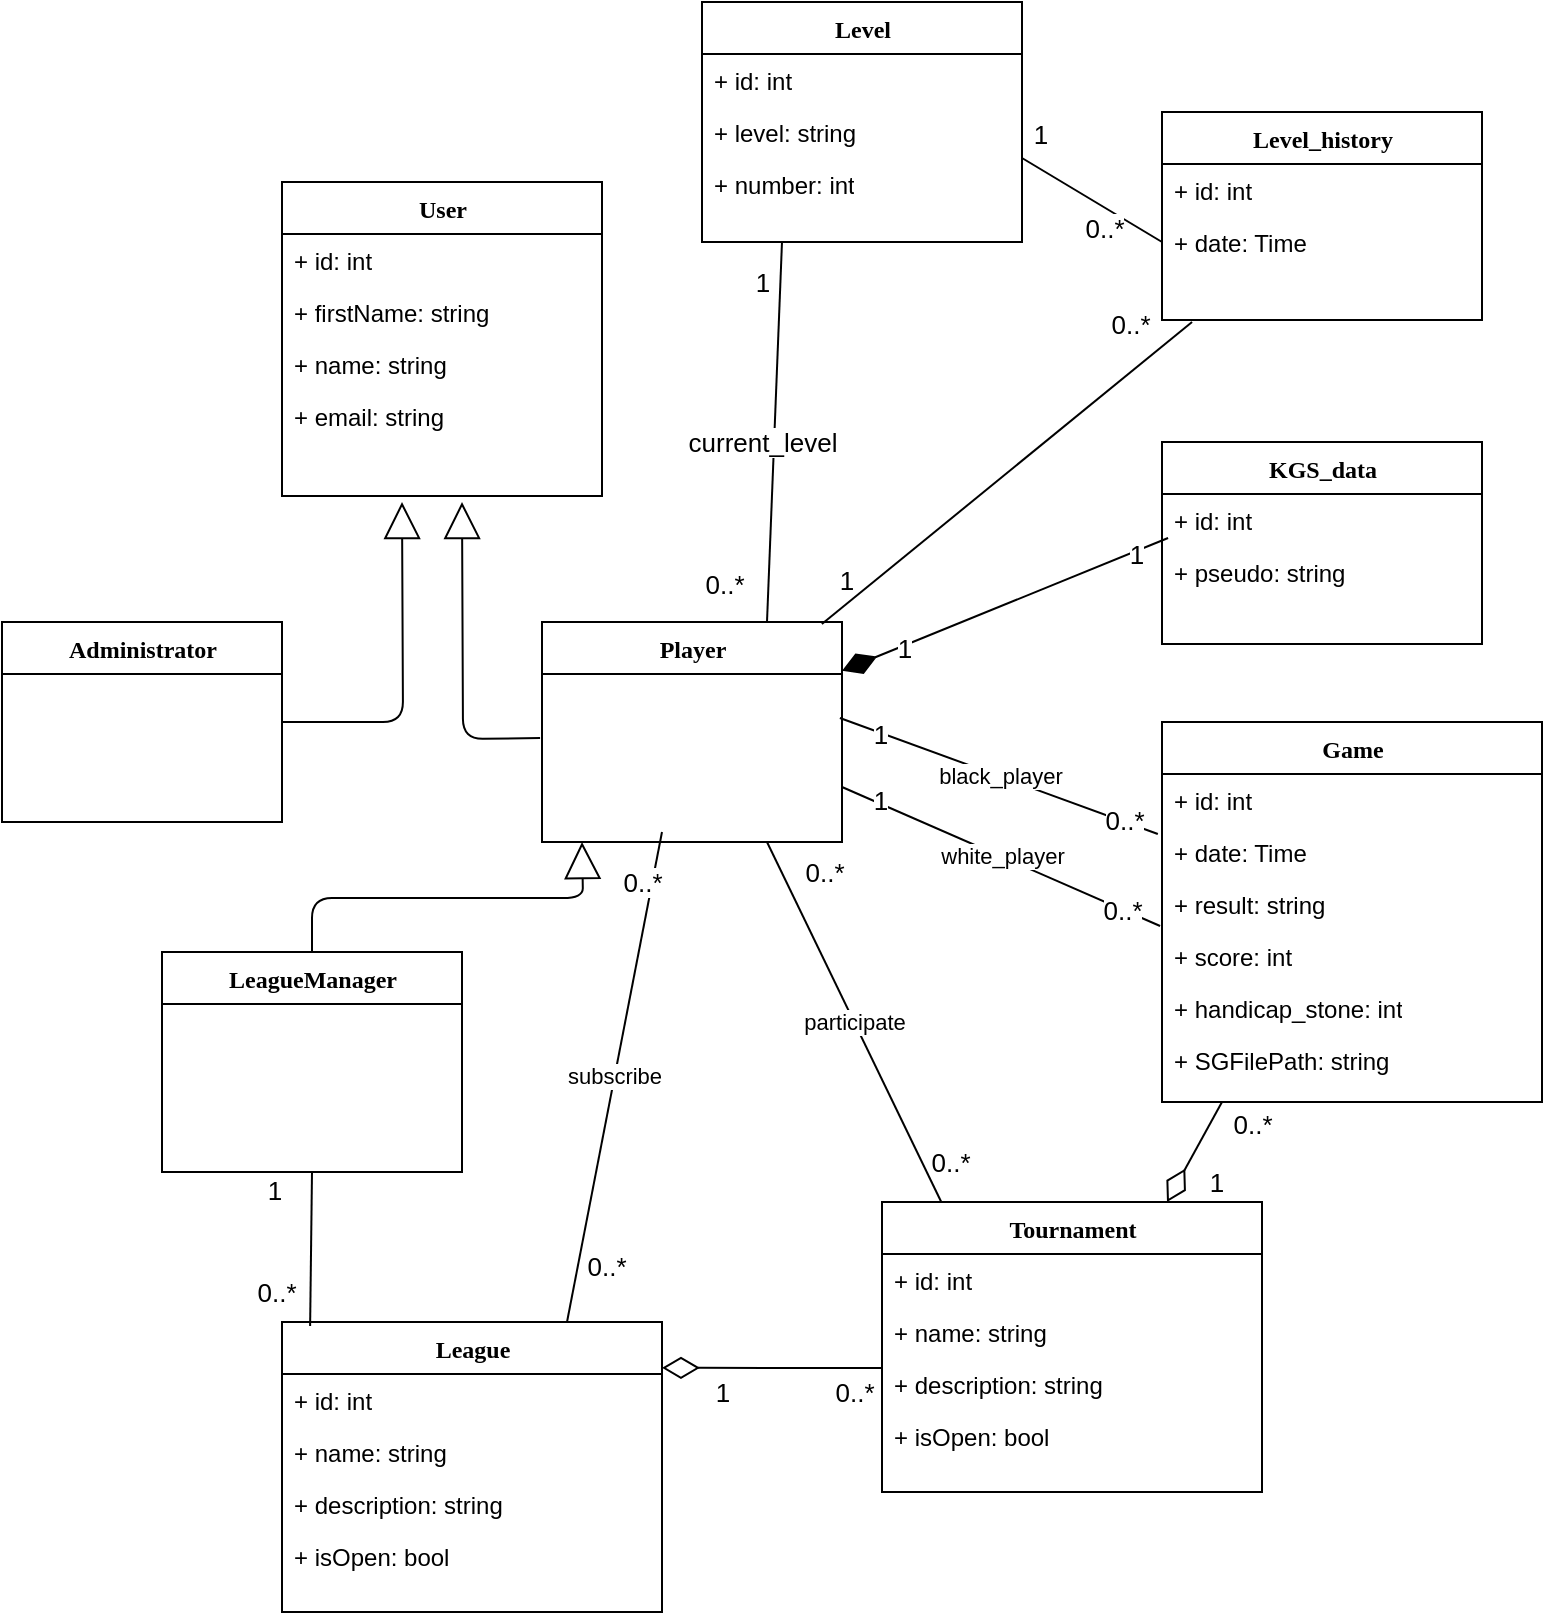<mxfile version="16.6.2" type="device"><diagram name="Page-1" id="9f46799a-70d6-7492-0946-bef42562c5a5"><mxGraphModel dx="1797" dy="754" grid="1" gridSize="10" guides="1" tooltips="1" connect="1" arrows="1" fold="1" page="1" pageScale="1" pageWidth="1100" pageHeight="850" background="none" math="0" shadow="0"><root><mxCell id="0"/><mxCell id="1" parent="0"/><mxCell id="5_IjGLQe07BF7QcaPm3v-1" value="User" style="swimlane;html=1;fontStyle=1;align=center;verticalAlign=top;childLayout=stackLayout;horizontal=1;startSize=26;horizontalStack=0;resizeParent=1;resizeLast=0;collapsible=1;marginBottom=0;swimlaneFillColor=#ffffff;rounded=0;shadow=0;comic=0;labelBackgroundColor=none;strokeWidth=1;fillColor=none;fontFamily=Verdana;fontSize=12" parent="1" vertex="1"><mxGeometry x="330" y="125" width="160" height="157" as="geometry"/></mxCell><mxCell id="5_IjGLQe07BF7QcaPm3v-2" value="+ id: int" style="text;html=1;strokeColor=none;fillColor=none;align=left;verticalAlign=top;spacingLeft=4;spacingRight=4;whiteSpace=wrap;overflow=hidden;rotatable=0;points=[[0,0.5],[1,0.5]];portConstraint=eastwest;" parent="5_IjGLQe07BF7QcaPm3v-1" vertex="1"><mxGeometry y="26" width="160" height="26" as="geometry"/></mxCell><mxCell id="5_IjGLQe07BF7QcaPm3v-3" value="+ firstName: string" style="text;html=1;strokeColor=none;fillColor=none;align=left;verticalAlign=top;spacingLeft=4;spacingRight=4;whiteSpace=wrap;overflow=hidden;rotatable=0;points=[[0,0.5],[1,0.5]];portConstraint=eastwest;" parent="5_IjGLQe07BF7QcaPm3v-1" vertex="1"><mxGeometry y="52" width="160" height="26" as="geometry"/></mxCell><mxCell id="5_IjGLQe07BF7QcaPm3v-4" value="+ name: string" style="text;html=1;strokeColor=none;fillColor=none;align=left;verticalAlign=top;spacingLeft=4;spacingRight=4;whiteSpace=wrap;overflow=hidden;rotatable=0;points=[[0,0.5],[1,0.5]];portConstraint=eastwest;" parent="5_IjGLQe07BF7QcaPm3v-1" vertex="1"><mxGeometry y="78" width="160" height="26" as="geometry"/></mxCell><mxCell id="5_IjGLQe07BF7QcaPm3v-5" value="+ email: string" style="text;html=1;strokeColor=none;fillColor=none;align=left;verticalAlign=top;spacingLeft=4;spacingRight=4;whiteSpace=wrap;overflow=hidden;rotatable=0;points=[[0,0.5],[1,0.5]];portConstraint=eastwest;" parent="5_IjGLQe07BF7QcaPm3v-1" vertex="1"><mxGeometry y="104" width="160" height="26" as="geometry"/></mxCell><mxCell id="5_IjGLQe07BF7QcaPm3v-9" style="edgeStyle=orthogonalEdgeStyle;html=1;labelBackgroundColor=none;startFill=0;startSize=8;endArrow=block;endFill=0;endSize=16;fontFamily=Verdana;fontSize=12;" parent="1" source="5_IjGLQe07BF7QcaPm3v-17" edge="1"><mxGeometry relative="1" as="geometry"><mxPoint x="400" y="394" as="sourcePoint"/><mxPoint x="390" y="285" as="targetPoint"/></mxGeometry></mxCell><mxCell id="5_IjGLQe07BF7QcaPm3v-10" value="Player" style="swimlane;html=1;fontStyle=1;align=center;verticalAlign=top;childLayout=stackLayout;horizontal=1;startSize=26;horizontalStack=0;resizeParent=1;resizeLast=0;collapsible=1;marginBottom=0;swimlaneFillColor=#ffffff;rounded=0;shadow=0;comic=0;labelBackgroundColor=none;strokeWidth=1;fillColor=none;fontFamily=Verdana;fontSize=12" parent="1" vertex="1"><mxGeometry x="460" y="345" width="150" height="110" as="geometry"/></mxCell><mxCell id="5_IjGLQe07BF7QcaPm3v-17" value="Administrator" style="swimlane;html=1;fontStyle=1;align=center;verticalAlign=top;childLayout=stackLayout;horizontal=1;startSize=26;horizontalStack=0;resizeParent=1;resizeLast=0;collapsible=1;marginBottom=0;swimlaneFillColor=#ffffff;rounded=0;shadow=0;comic=0;labelBackgroundColor=none;strokeWidth=1;fillColor=none;fontFamily=Verdana;fontSize=12" parent="1" vertex="1"><mxGeometry x="190" y="345" width="140" height="100" as="geometry"/></mxCell><mxCell id="5_IjGLQe07BF7QcaPm3v-24" style="edgeStyle=orthogonalEdgeStyle;html=1;labelBackgroundColor=none;startFill=0;startSize=8;endArrow=block;endFill=0;endSize=16;fontFamily=Verdana;fontSize=12;exitX=-0.006;exitY=0.231;exitDx=0;exitDy=0;exitPerimeter=0;" parent="1" edge="1"><mxGeometry relative="1" as="geometry"><mxPoint x="459.04" y="403.006" as="sourcePoint"/><mxPoint x="420" y="285" as="targetPoint"/></mxGeometry></mxCell><mxCell id="5_IjGLQe07BF7QcaPm3v-25" value="LeagueManager" style="swimlane;html=1;fontStyle=1;align=center;verticalAlign=top;childLayout=stackLayout;horizontal=1;startSize=26;horizontalStack=0;resizeParent=1;resizeLast=0;collapsible=1;marginBottom=0;swimlaneFillColor=#ffffff;rounded=0;shadow=0;comic=0;labelBackgroundColor=none;strokeWidth=1;fillColor=none;fontFamily=Verdana;fontSize=12" parent="1" vertex="1"><mxGeometry x="270" y="510" width="150" height="110" as="geometry"/></mxCell><mxCell id="5_IjGLQe07BF7QcaPm3v-27" value="Level_history" style="swimlane;html=1;fontStyle=1;align=center;verticalAlign=top;childLayout=stackLayout;horizontal=1;startSize=26;horizontalStack=0;resizeParent=1;resizeLast=0;collapsible=1;marginBottom=0;swimlaneFillColor=#ffffff;rounded=0;shadow=0;comic=0;labelBackgroundColor=none;strokeWidth=1;fillColor=none;fontFamily=Verdana;fontSize=12" parent="1" vertex="1"><mxGeometry x="770" y="90" width="160" height="104" as="geometry"/></mxCell><mxCell id="5_IjGLQe07BF7QcaPm3v-28" value="+ id: int" style="text;html=1;strokeColor=none;fillColor=none;align=left;verticalAlign=top;spacingLeft=4;spacingRight=4;whiteSpace=wrap;overflow=hidden;rotatable=0;points=[[0,0.5],[1,0.5]];portConstraint=eastwest;" parent="5_IjGLQe07BF7QcaPm3v-27" vertex="1"><mxGeometry y="26" width="160" height="26" as="geometry"/></mxCell><mxCell id="5_IjGLQe07BF7QcaPm3v-30" value="+ date: Time" style="text;html=1;strokeColor=none;fillColor=none;align=left;verticalAlign=top;spacingLeft=4;spacingRight=4;whiteSpace=wrap;overflow=hidden;rotatable=0;points=[[0,0.5],[1,0.5]];portConstraint=eastwest;" parent="5_IjGLQe07BF7QcaPm3v-27" vertex="1"><mxGeometry y="52" width="160" height="26" as="geometry"/></mxCell><mxCell id="5_IjGLQe07BF7QcaPm3v-47" value="Level" style="swimlane;html=1;fontStyle=1;align=center;verticalAlign=top;childLayout=stackLayout;horizontal=1;startSize=26;horizontalStack=0;resizeParent=1;resizeLast=0;collapsible=1;marginBottom=0;swimlaneFillColor=#ffffff;rounded=0;shadow=0;comic=0;labelBackgroundColor=none;strokeWidth=1;fillColor=none;fontFamily=Verdana;fontSize=12" parent="1" vertex="1"><mxGeometry x="540" y="35" width="160" height="120" as="geometry"/></mxCell><mxCell id="5_IjGLQe07BF7QcaPm3v-48" value="+ id: int" style="text;html=1;strokeColor=none;fillColor=none;align=left;verticalAlign=top;spacingLeft=4;spacingRight=4;whiteSpace=wrap;overflow=hidden;rotatable=0;points=[[0,0.5],[1,0.5]];portConstraint=eastwest;" parent="5_IjGLQe07BF7QcaPm3v-47" vertex="1"><mxGeometry y="26" width="160" height="26" as="geometry"/></mxCell><mxCell id="5_IjGLQe07BF7QcaPm3v-49" value="+ level: string" style="text;html=1;strokeColor=none;fillColor=none;align=left;verticalAlign=top;spacingLeft=4;spacingRight=4;whiteSpace=wrap;overflow=hidden;rotatable=0;points=[[0,0.5],[1,0.5]];portConstraint=eastwest;" parent="5_IjGLQe07BF7QcaPm3v-47" vertex="1"><mxGeometry y="52" width="160" height="26" as="geometry"/></mxCell><mxCell id="5_IjGLQe07BF7QcaPm3v-50" value="+ number: int" style="text;html=1;strokeColor=none;fillColor=none;align=left;verticalAlign=top;spacingLeft=4;spacingRight=4;whiteSpace=wrap;overflow=hidden;rotatable=0;points=[[0,0.5],[1,0.5]];portConstraint=eastwest;" parent="5_IjGLQe07BF7QcaPm3v-47" vertex="1"><mxGeometry y="78" width="160" height="26" as="geometry"/></mxCell><mxCell id="5_IjGLQe07BF7QcaPm3v-54" value="KGS_data" style="swimlane;html=1;fontStyle=1;align=center;verticalAlign=top;childLayout=stackLayout;horizontal=1;startSize=26;horizontalStack=0;resizeParent=1;resizeLast=0;collapsible=1;marginBottom=0;swimlaneFillColor=#ffffff;rounded=0;shadow=0;comic=0;labelBackgroundColor=none;strokeWidth=1;fillColor=none;fontFamily=Verdana;fontSize=12" parent="1" vertex="1"><mxGeometry x="770" y="255" width="160" height="101" as="geometry"/></mxCell><mxCell id="5_IjGLQe07BF7QcaPm3v-55" value="+ id: int" style="text;html=1;strokeColor=none;fillColor=none;align=left;verticalAlign=top;spacingLeft=4;spacingRight=4;whiteSpace=wrap;overflow=hidden;rotatable=0;points=[[0,0.5],[1,0.5]];portConstraint=eastwest;" parent="5_IjGLQe07BF7QcaPm3v-54" vertex="1"><mxGeometry y="26" width="160" height="26" as="geometry"/></mxCell><mxCell id="5_IjGLQe07BF7QcaPm3v-56" value="+ pseudo: string" style="text;html=1;strokeColor=none;fillColor=none;align=left;verticalAlign=top;spacingLeft=4;spacingRight=4;whiteSpace=wrap;overflow=hidden;rotatable=0;points=[[0,0.5],[1,0.5]];portConstraint=eastwest;" parent="5_IjGLQe07BF7QcaPm3v-54" vertex="1"><mxGeometry y="52" width="160" height="26" as="geometry"/></mxCell><mxCell id="5_IjGLQe07BF7QcaPm3v-57" value="Game" style="swimlane;html=1;fontStyle=1;align=center;verticalAlign=top;childLayout=stackLayout;horizontal=1;startSize=26;horizontalStack=0;resizeParent=1;resizeLast=0;collapsible=1;marginBottom=0;swimlaneFillColor=#ffffff;rounded=0;shadow=0;comic=0;labelBackgroundColor=none;strokeWidth=1;fillColor=none;fontFamily=Verdana;fontSize=12" parent="1" vertex="1"><mxGeometry x="770" y="395" width="190" height="190" as="geometry"/></mxCell><mxCell id="5_IjGLQe07BF7QcaPm3v-58" value="+ id: int" style="text;html=1;strokeColor=none;fillColor=none;align=left;verticalAlign=top;spacingLeft=4;spacingRight=4;whiteSpace=wrap;overflow=hidden;rotatable=0;points=[[0,0.5],[1,0.5]];portConstraint=eastwest;" parent="5_IjGLQe07BF7QcaPm3v-57" vertex="1"><mxGeometry y="26" width="190" height="26" as="geometry"/></mxCell><mxCell id="5_IjGLQe07BF7QcaPm3v-59" value="+ date: Time" style="text;html=1;strokeColor=none;fillColor=none;align=left;verticalAlign=top;spacingLeft=4;spacingRight=4;whiteSpace=wrap;overflow=hidden;rotatable=0;points=[[0,0.5],[1,0.5]];portConstraint=eastwest;" parent="5_IjGLQe07BF7QcaPm3v-57" vertex="1"><mxGeometry y="52" width="190" height="26" as="geometry"/></mxCell><mxCell id="5_IjGLQe07BF7QcaPm3v-60" value="+ result: string" style="text;html=1;strokeColor=none;fillColor=none;align=left;verticalAlign=top;spacingLeft=4;spacingRight=4;whiteSpace=wrap;overflow=hidden;rotatable=0;points=[[0,0.5],[1,0.5]];portConstraint=eastwest;" parent="5_IjGLQe07BF7QcaPm3v-57" vertex="1"><mxGeometry y="78" width="190" height="26" as="geometry"/></mxCell><mxCell id="5_IjGLQe07BF7QcaPm3v-61" value="+ score: int" style="text;html=1;strokeColor=none;fillColor=none;align=left;verticalAlign=top;spacingLeft=4;spacingRight=4;whiteSpace=wrap;overflow=hidden;rotatable=0;points=[[0,0.5],[1,0.5]];portConstraint=eastwest;" parent="5_IjGLQe07BF7QcaPm3v-57" vertex="1"><mxGeometry y="104" width="190" height="26" as="geometry"/></mxCell><mxCell id="5_IjGLQe07BF7QcaPm3v-62" value="+ handicap_stone: int" style="text;html=1;strokeColor=none;fillColor=none;align=left;verticalAlign=top;spacingLeft=4;spacingRight=4;whiteSpace=wrap;overflow=hidden;rotatable=0;points=[[0,0.5],[1,0.5]];portConstraint=eastwest;" parent="5_IjGLQe07BF7QcaPm3v-57" vertex="1"><mxGeometry y="130" width="190" height="26" as="geometry"/></mxCell><mxCell id="5_IjGLQe07BF7QcaPm3v-63" value="+ SGFilePath: string" style="text;html=1;strokeColor=none;fillColor=none;align=left;verticalAlign=top;spacingLeft=4;spacingRight=4;whiteSpace=wrap;overflow=hidden;rotatable=0;points=[[0,0.5],[1,0.5]];portConstraint=eastwest;" parent="5_IjGLQe07BF7QcaPm3v-57" vertex="1"><mxGeometry y="156" width="190" height="26" as="geometry"/></mxCell><mxCell id="5_IjGLQe07BF7QcaPm3v-71" value="Tournament" style="swimlane;html=1;fontStyle=1;align=center;verticalAlign=top;childLayout=stackLayout;horizontal=1;startSize=26;horizontalStack=0;resizeParent=1;resizeLast=0;collapsible=1;marginBottom=0;swimlaneFillColor=#ffffff;rounded=0;shadow=0;comic=0;labelBackgroundColor=none;strokeWidth=1;fillColor=none;fontFamily=Verdana;fontSize=12" parent="1" vertex="1"><mxGeometry x="630" y="635" width="190" height="145" as="geometry"/></mxCell><mxCell id="5_IjGLQe07BF7QcaPm3v-72" value="+ id: int" style="text;html=1;strokeColor=none;fillColor=none;align=left;verticalAlign=top;spacingLeft=4;spacingRight=4;whiteSpace=wrap;overflow=hidden;rotatable=0;points=[[0,0.5],[1,0.5]];portConstraint=eastwest;" parent="5_IjGLQe07BF7QcaPm3v-71" vertex="1"><mxGeometry y="26" width="190" height="26" as="geometry"/></mxCell><mxCell id="5_IjGLQe07BF7QcaPm3v-73" value="+ name: string" style="text;html=1;strokeColor=none;fillColor=none;align=left;verticalAlign=top;spacingLeft=4;spacingRight=4;whiteSpace=wrap;overflow=hidden;rotatable=0;points=[[0,0.5],[1,0.5]];portConstraint=eastwest;" parent="5_IjGLQe07BF7QcaPm3v-71" vertex="1"><mxGeometry y="52" width="190" height="26" as="geometry"/></mxCell><mxCell id="5_IjGLQe07BF7QcaPm3v-74" value="+ description: string" style="text;html=1;strokeColor=none;fillColor=none;align=left;verticalAlign=top;spacingLeft=4;spacingRight=4;whiteSpace=wrap;overflow=hidden;rotatable=0;points=[[0,0.5],[1,0.5]];portConstraint=eastwest;" parent="5_IjGLQe07BF7QcaPm3v-71" vertex="1"><mxGeometry y="78" width="190" height="26" as="geometry"/></mxCell><mxCell id="5_IjGLQe07BF7QcaPm3v-115" value="+ isOpen: bool&lt;span style=&quot;color: rgba(0 , 0 , 0 , 0) ; font-family: monospace ; font-size: 0px&quot;&gt;%3CmxGraphModel%3E%3Croot%3E%3CmxCell%20id%3D%220%22%2F%3E%3CmxCell%20id%3D%221%22%20parent%3D%220%22%2F%3E%3CmxCell%20id%3D%222%22%20value%3D%22%2B%20description%3A%20string%22%20style%3D%22text%3Bhtml%3D1%3BstrokeColor%3Dnone%3BfillColor%3Dnone%3Balign%3Dleft%3BverticalAlign%3Dtop%3BspacingLeft%3D4%3BspacingRight%3D4%3BwhiteSpace%3Dwrap%3Boverflow%3Dhidden%3Brotatable%3D0%3Bpoints%3D%5B%5B0%2C0.5%5D%2C%5B1%2C0.5%5D%5D%3BportConstraint%3Deastwest%3B%22%20vertex%3D%221%22%20parent%3D%221%22%3E%3CmxGeometry%20x%3D%22340%22%20y%3D%22773%22%20width%3D%22190%22%20height%3D%2226%22%20as%3D%22geometry%22%2F%3E%3C%2FmxCell%3E%3C%2Froot%3E%3C%2FmxGraphModel%3E&lt;/span&gt;" style="text;html=1;strokeColor=none;fillColor=none;align=left;verticalAlign=top;spacingLeft=4;spacingRight=4;whiteSpace=wrap;overflow=hidden;rotatable=0;points=[[0,0.5],[1,0.5]];portConstraint=eastwest;" parent="5_IjGLQe07BF7QcaPm3v-71" vertex="1"><mxGeometry y="104" width="190" height="26" as="geometry"/></mxCell><mxCell id="5_IjGLQe07BF7QcaPm3v-75" value="League" style="swimlane;html=1;fontStyle=1;align=center;verticalAlign=top;childLayout=stackLayout;horizontal=1;startSize=26;horizontalStack=0;resizeParent=1;resizeLast=0;collapsible=1;marginBottom=0;swimlaneFillColor=#ffffff;rounded=0;shadow=0;comic=0;labelBackgroundColor=none;strokeWidth=1;fillColor=none;fontFamily=Verdana;fontSize=12" parent="1" vertex="1"><mxGeometry x="330" y="695" width="190" height="145" as="geometry"/></mxCell><mxCell id="5_IjGLQe07BF7QcaPm3v-76" value="+ id: int" style="text;html=1;strokeColor=none;fillColor=none;align=left;verticalAlign=top;spacingLeft=4;spacingRight=4;whiteSpace=wrap;overflow=hidden;rotatable=0;points=[[0,0.5],[1,0.5]];portConstraint=eastwest;" parent="5_IjGLQe07BF7QcaPm3v-75" vertex="1"><mxGeometry y="26" width="190" height="26" as="geometry"/></mxCell><mxCell id="5_IjGLQe07BF7QcaPm3v-77" value="+ name: string" style="text;html=1;strokeColor=none;fillColor=none;align=left;verticalAlign=top;spacingLeft=4;spacingRight=4;whiteSpace=wrap;overflow=hidden;rotatable=0;points=[[0,0.5],[1,0.5]];portConstraint=eastwest;" parent="5_IjGLQe07BF7QcaPm3v-75" vertex="1"><mxGeometry y="52" width="190" height="26" as="geometry"/></mxCell><mxCell id="5_IjGLQe07BF7QcaPm3v-78" value="+ description: string" style="text;html=1;strokeColor=none;fillColor=none;align=left;verticalAlign=top;spacingLeft=4;spacingRight=4;whiteSpace=wrap;overflow=hidden;rotatable=0;points=[[0,0.5],[1,0.5]];portConstraint=eastwest;" parent="5_IjGLQe07BF7QcaPm3v-75" vertex="1"><mxGeometry y="78" width="190" height="26" as="geometry"/></mxCell><mxCell id="5_IjGLQe07BF7QcaPm3v-116" value="+ isOpen: bool&lt;span style=&quot;color: rgba(0 , 0 , 0 , 0) ; font-family: monospace ; font-size: 0px&quot;&gt;%3CmxGraphModel%3E%3Croot%3E%3CmxCell%20id%3D%220%22%2F%3E%3CmxCell%20id%3D%221%22%20parent%3D%220%22%2F%3E%3CmxCell%20id%3D%222%22%20value%3D%22%2B%20description%3A%20string%22%20style%3D%22text%3Bhtml%3D1%3BstrokeColor%3Dnone%3BfillColor%3Dnone%3Balign%3Dleft%3BverticalAlign%3Dtop%3BspacingLeft%3D4%3BspacingRight%3D4%3BwhiteSpace%3Dwrap%3Boverflow%3Dhidden%3Brotatable%3D0%3Bpoints%3D%5B%5B0%2C0.5%5D%2C%5B1%2C0.5%5D%5D%3BportConstraint%3Deastwest%3B%22%20vertex%3D%221%22%20parent%3D%221%22%3E%3CmxGeometry%20x%3D%22340%22%20y%3D%22773%22%20width%3D%22190%22%20height%3D%2226%22%20as%3D%22geometry%22%2F%3E%3C%2FmxCell%3E%3C%2Froot%3E%3C%2FmxGraphModel%3E&lt;/span&gt;" style="text;html=1;strokeColor=none;fillColor=none;align=left;verticalAlign=top;spacingLeft=4;spacingRight=4;whiteSpace=wrap;overflow=hidden;rotatable=0;points=[[0,0.5],[1,0.5]];portConstraint=eastwest;" parent="5_IjGLQe07BF7QcaPm3v-75" vertex="1"><mxGeometry y="104" width="190" height="26" as="geometry"/></mxCell><mxCell id="5_IjGLQe07BF7QcaPm3v-79" value="" style="endArrow=none;html=1;rounded=0;entryX=0.25;entryY=1;entryDx=0;entryDy=0;exitX=0.75;exitY=0;exitDx=0;exitDy=0;" parent="1" source="5_IjGLQe07BF7QcaPm3v-10" target="5_IjGLQe07BF7QcaPm3v-47" edge="1"><mxGeometry width="50" height="50" relative="1" as="geometry"><mxPoint x="620" y="365" as="sourcePoint"/><mxPoint x="670" y="315" as="targetPoint"/></mxGeometry></mxCell><mxCell id="5_IjGLQe07BF7QcaPm3v-93" value="1" style="edgeLabel;html=1;align=center;verticalAlign=middle;resizable=0;points=[];fontSize=13;" parent="5_IjGLQe07BF7QcaPm3v-79" vertex="1" connectable="0"><mxGeometry x="0.789" y="1" relative="1" as="geometry"><mxPoint x="-8" as="offset"/></mxGeometry></mxCell><mxCell id="5_IjGLQe07BF7QcaPm3v-94" value="0..*" style="edgeLabel;html=1;align=center;verticalAlign=middle;resizable=0;points=[];fontSize=13;" parent="5_IjGLQe07BF7QcaPm3v-79" vertex="1" connectable="0"><mxGeometry x="-0.8" y="1" relative="1" as="geometry"><mxPoint x="-22" as="offset"/></mxGeometry></mxCell><mxCell id="5_IjGLQe07BF7QcaPm3v-114" value="current_level" style="edgeLabel;html=1;align=center;verticalAlign=middle;resizable=0;points=[];fontSize=13;" parent="5_IjGLQe07BF7QcaPm3v-79" vertex="1" connectable="0"><mxGeometry x="0.105" relative="1" as="geometry"><mxPoint x="-7" y="15" as="offset"/></mxGeometry></mxCell><mxCell id="5_IjGLQe07BF7QcaPm3v-80" value="" style="endArrow=none;html=1;rounded=0;entryX=1;entryY=0;entryDx=0;entryDy=0;entryPerimeter=0;exitX=0;exitY=0.5;exitDx=0;exitDy=0;" parent="1" source="5_IjGLQe07BF7QcaPm3v-30" target="5_IjGLQe07BF7QcaPm3v-50" edge="1"><mxGeometry width="50" height="50" relative="1" as="geometry"><mxPoint x="620" y="365" as="sourcePoint"/><mxPoint x="670" y="315" as="targetPoint"/></mxGeometry></mxCell><mxCell id="5_IjGLQe07BF7QcaPm3v-91" value="1" style="edgeLabel;html=1;align=center;verticalAlign=middle;resizable=0;points=[];fontSize=13;" parent="5_IjGLQe07BF7QcaPm3v-80" vertex="1" connectable="0"><mxGeometry x="0.66" y="-3" relative="1" as="geometry"><mxPoint x="-4" y="-17" as="offset"/></mxGeometry></mxCell><mxCell id="5_IjGLQe07BF7QcaPm3v-92" value="0..*" style="edgeLabel;html=1;align=center;verticalAlign=middle;resizable=0;points=[];fontSize=13;" parent="5_IjGLQe07BF7QcaPm3v-80" vertex="1" connectable="0"><mxGeometry x="-0.573" y="2" relative="1" as="geometry"><mxPoint x="-13" as="offset"/></mxGeometry></mxCell><mxCell id="5_IjGLQe07BF7QcaPm3v-81" value="" style="endArrow=none;html=1;rounded=0;entryX=0.019;entryY=-0.154;entryDx=0;entryDy=0;entryPerimeter=0;startArrow=diamondThin;startFill=1;targetPerimeterSpacing=0;endSize=8;strokeWidth=1;jumpSize=10;startSize=16;" parent="1" source="5_IjGLQe07BF7QcaPm3v-10" target="5_IjGLQe07BF7QcaPm3v-56" edge="1"><mxGeometry width="50" height="50" relative="1" as="geometry"><mxPoint x="650" y="345" as="sourcePoint"/><mxPoint x="670" y="315" as="targetPoint"/></mxGeometry></mxCell><mxCell id="5_IjGLQe07BF7QcaPm3v-97" value="1" style="edgeLabel;html=1;align=center;verticalAlign=middle;resizable=0;points=[];fontSize=13;" parent="5_IjGLQe07BF7QcaPm3v-81" vertex="1" connectable="0"><mxGeometry x="-0.625" y="-1" relative="1" as="geometry"><mxPoint as="offset"/></mxGeometry></mxCell><mxCell id="5_IjGLQe07BF7QcaPm3v-98" value="1" style="edgeLabel;html=1;align=center;verticalAlign=middle;resizable=0;points=[];fontSize=13;" parent="5_IjGLQe07BF7QcaPm3v-81" vertex="1" connectable="0"><mxGeometry x="0.797" y="-1" relative="1" as="geometry"><mxPoint as="offset"/></mxGeometry></mxCell><mxCell id="5_IjGLQe07BF7QcaPm3v-82" value="black_player" style="endArrow=none;html=1;rounded=0;entryX=0.993;entryY=0.846;entryDx=0;entryDy=0;entryPerimeter=0;exitX=-0.011;exitY=0.154;exitDx=0;exitDy=0;exitPerimeter=0;" parent="1" source="5_IjGLQe07BF7QcaPm3v-59" edge="1"><mxGeometry width="50" height="50" relative="1" as="geometry"><mxPoint x="620" y="665" as="sourcePoint"/><mxPoint x="608.95" y="392.996" as="targetPoint"/></mxGeometry></mxCell><mxCell id="5_IjGLQe07BF7QcaPm3v-99" value="1" style="edgeLabel;html=1;align=center;verticalAlign=middle;resizable=0;points=[];fontSize=13;" parent="5_IjGLQe07BF7QcaPm3v-82" vertex="1" connectable="0"><mxGeometry x="0.749" relative="1" as="geometry"><mxPoint as="offset"/></mxGeometry></mxCell><mxCell id="5_IjGLQe07BF7QcaPm3v-100" value="0..*" style="edgeLabel;html=1;align=center;verticalAlign=middle;resizable=0;points=[];fontSize=13;" parent="5_IjGLQe07BF7QcaPm3v-82" vertex="1" connectable="0"><mxGeometry x="-0.784" y="-1" relative="1" as="geometry"><mxPoint as="offset"/></mxGeometry></mxCell><mxCell id="5_IjGLQe07BF7QcaPm3v-83" value="white_player" style="endArrow=none;html=1;rounded=0;exitX=1;exitY=0.75;exitDx=0;exitDy=0;entryX=-0.005;entryY=-0.077;entryDx=0;entryDy=0;entryPerimeter=0;" parent="1" source="5_IjGLQe07BF7QcaPm3v-10" target="5_IjGLQe07BF7QcaPm3v-61" edge="1"><mxGeometry width="50" height="50" relative="1" as="geometry"><mxPoint x="620" y="665" as="sourcePoint"/><mxPoint x="670" y="615" as="targetPoint"/></mxGeometry></mxCell><mxCell id="5_IjGLQe07BF7QcaPm3v-101" value="1" style="edgeLabel;html=1;align=center;verticalAlign=middle;resizable=0;points=[];fontSize=13;" parent="5_IjGLQe07BF7QcaPm3v-83" vertex="1" connectable="0"><mxGeometry x="-0.769" y="2" relative="1" as="geometry"><mxPoint as="offset"/></mxGeometry></mxCell><mxCell id="5_IjGLQe07BF7QcaPm3v-102" value="0..*" style="edgeLabel;html=1;align=center;verticalAlign=middle;resizable=0;points=[];fontSize=13;" parent="5_IjGLQe07BF7QcaPm3v-83" vertex="1" connectable="0"><mxGeometry x="0.762" relative="1" as="geometry"><mxPoint as="offset"/></mxGeometry></mxCell><mxCell id="5_IjGLQe07BF7QcaPm3v-84" value="" style="endArrow=none;html=1;rounded=0;exitX=0.75;exitY=0;exitDx=0;exitDy=0;startArrow=diamondThin;startFill=0;startSize=16;endSize=8;" parent="1" source="5_IjGLQe07BF7QcaPm3v-71" edge="1"><mxGeometry width="50" height="50" relative="1" as="geometry"><mxPoint x="620" y="565" as="sourcePoint"/><mxPoint x="800" y="585" as="targetPoint"/></mxGeometry></mxCell><mxCell id="5_IjGLQe07BF7QcaPm3v-103" value="0..*" style="edgeLabel;html=1;align=center;verticalAlign=middle;resizable=0;points=[];fontSize=13;" parent="5_IjGLQe07BF7QcaPm3v-84" vertex="1" connectable="0"><mxGeometry x="0.62" y="-2" relative="1" as="geometry"><mxPoint x="18" as="offset"/></mxGeometry></mxCell><mxCell id="5_IjGLQe07BF7QcaPm3v-104" value="1" style="edgeLabel;html=1;align=center;verticalAlign=middle;resizable=0;points=[];fontSize=13;rotation=0;" parent="5_IjGLQe07BF7QcaPm3v-84" vertex="1" connectable="0"><mxGeometry x="-0.52" y="-1" relative="1" as="geometry"><mxPoint x="17" y="1" as="offset"/></mxGeometry></mxCell><mxCell id="5_IjGLQe07BF7QcaPm3v-85" value="participate" style="endArrow=none;html=1;rounded=0;entryX=0.75;entryY=1;entryDx=0;entryDy=0;exitX=0.156;exitY=0;exitDx=0;exitDy=0;exitPerimeter=0;" parent="1" source="5_IjGLQe07BF7QcaPm3v-71" target="5_IjGLQe07BF7QcaPm3v-10" edge="1"><mxGeometry width="50" height="50" relative="1" as="geometry"><mxPoint x="620" y="565" as="sourcePoint"/><mxPoint x="670" y="515" as="targetPoint"/></mxGeometry></mxCell><mxCell id="5_IjGLQe07BF7QcaPm3v-105" value="0..*" style="edgeLabel;html=1;align=center;verticalAlign=middle;resizable=0;points=[];fontSize=13;" parent="5_IjGLQe07BF7QcaPm3v-85" vertex="1" connectable="0"><mxGeometry x="0.862" y="-1" relative="1" as="geometry"><mxPoint x="21" y="3" as="offset"/></mxGeometry></mxCell><mxCell id="5_IjGLQe07BF7QcaPm3v-106" value="0..*" style="edgeLabel;html=1;align=center;verticalAlign=middle;resizable=0;points=[];fontSize=13;" parent="5_IjGLQe07BF7QcaPm3v-85" vertex="1" connectable="0"><mxGeometry x="-0.77" y="2" relative="1" as="geometry"><mxPoint x="16" as="offset"/></mxGeometry></mxCell><mxCell id="5_IjGLQe07BF7QcaPm3v-87" style="edgeStyle=orthogonalEdgeStyle;html=1;labelBackgroundColor=none;startFill=0;startSize=8;endArrow=block;endFill=0;endSize=16;fontFamily=Verdana;fontSize=12;exitX=0.5;exitY=0;exitDx=0;exitDy=0;" parent="1" source="5_IjGLQe07BF7QcaPm3v-25" edge="1"><mxGeometry relative="1" as="geometry"><mxPoint x="469.04" y="413.006" as="sourcePoint"/><mxPoint x="480" y="455" as="targetPoint"/></mxGeometry></mxCell><mxCell id="5_IjGLQe07BF7QcaPm3v-89" value="" style="endArrow=none;html=1;rounded=0;startArrow=diamondThin;startFill=0;endSize=8;startSize=16;exitX=1;exitY=0.158;exitDx=0;exitDy=0;exitPerimeter=0;" parent="1" source="5_IjGLQe07BF7QcaPm3v-75" edge="1"><mxGeometry width="50" height="50" relative="1" as="geometry"><mxPoint x="620" y="765" as="sourcePoint"/><mxPoint x="630" y="718" as="targetPoint"/></mxGeometry></mxCell><mxCell id="5_IjGLQe07BF7QcaPm3v-107" value="0..*" style="edgeLabel;html=1;align=center;verticalAlign=middle;resizable=0;points=[];fontSize=13;" parent="5_IjGLQe07BF7QcaPm3v-89" vertex="1" connectable="0"><mxGeometry x="0.742" y="-2" relative="1" as="geometry"><mxPoint y="10" as="offset"/></mxGeometry></mxCell><mxCell id="5_IjGLQe07BF7QcaPm3v-108" value="1" style="edgeLabel;html=1;align=center;verticalAlign=middle;resizable=0;points=[];fontSize=13;" parent="5_IjGLQe07BF7QcaPm3v-89" vertex="1" connectable="0"><mxGeometry x="-0.506" y="-1" relative="1" as="geometry"><mxPoint x="3" y="11" as="offset"/></mxGeometry></mxCell><mxCell id="5_IjGLQe07BF7QcaPm3v-90" value="" style="endArrow=none;html=1;rounded=0;startSize=16;endSize=8;sourcePerimeterSpacing=0;targetPerimeterSpacing=0;strokeWidth=1;jumpSize=10;exitX=0.933;exitY=0.009;exitDx=0;exitDy=0;exitPerimeter=0;entryX=0.094;entryY=1.038;entryDx=0;entryDy=0;entryPerimeter=0;" parent="1" source="5_IjGLQe07BF7QcaPm3v-10" edge="1"><mxGeometry width="50" height="50" relative="1" as="geometry"><mxPoint x="620" y="265" as="sourcePoint"/><mxPoint x="785.04" y="194.988" as="targetPoint"/></mxGeometry></mxCell><mxCell id="5_IjGLQe07BF7QcaPm3v-95" value="1" style="edgeLabel;html=1;align=center;verticalAlign=middle;resizable=0;points=[];fontSize=13;" parent="5_IjGLQe07BF7QcaPm3v-90" vertex="1" connectable="0"><mxGeometry x="-0.772" y="-3" relative="1" as="geometry"><mxPoint x="-11" y="-7" as="offset"/></mxGeometry></mxCell><mxCell id="5_IjGLQe07BF7QcaPm3v-96" value="0..*" style="edgeLabel;html=1;align=center;verticalAlign=middle;resizable=0;points=[];fontSize=13;" parent="5_IjGLQe07BF7QcaPm3v-90" vertex="1" connectable="0"><mxGeometry x="0.795" y="-1" relative="1" as="geometry"><mxPoint x="-13" y="-15" as="offset"/></mxGeometry></mxCell><mxCell id="5_IjGLQe07BF7QcaPm3v-111" value="" style="endArrow=none;html=1;rounded=0;fontSize=13;startSize=16;endSize=8;sourcePerimeterSpacing=0;targetPerimeterSpacing=0;strokeWidth=1;jumpSize=10;entryX=0.5;entryY=1;entryDx=0;entryDy=0;exitX=0.074;exitY=0.014;exitDx=0;exitDy=0;exitPerimeter=0;" parent="1" source="5_IjGLQe07BF7QcaPm3v-75" target="5_IjGLQe07BF7QcaPm3v-25" edge="1"><mxGeometry width="50" height="50" relative="1" as="geometry"><mxPoint x="620" y="565" as="sourcePoint"/><mxPoint x="670" y="515" as="targetPoint"/></mxGeometry></mxCell><mxCell id="5_IjGLQe07BF7QcaPm3v-112" value="1" style="edgeLabel;html=1;align=center;verticalAlign=middle;resizable=0;points=[];fontSize=13;" parent="5_IjGLQe07BF7QcaPm3v-111" vertex="1" connectable="0"><mxGeometry x="0.644" relative="1" as="geometry"><mxPoint x="-19" y="-5" as="offset"/></mxGeometry></mxCell><mxCell id="5_IjGLQe07BF7QcaPm3v-113" value="0..*" style="edgeLabel;html=1;align=center;verticalAlign=middle;resizable=0;points=[];fontSize=13;" parent="5_IjGLQe07BF7QcaPm3v-111" vertex="1" connectable="0"><mxGeometry x="-0.741" y="1" relative="1" as="geometry"><mxPoint x="-16" y="-7" as="offset"/></mxGeometry></mxCell><mxCell id="5_IjGLQe07BF7QcaPm3v-117" value="subscribe" style="endArrow=none;html=1;rounded=0;exitX=0.75;exitY=0;exitDx=0;exitDy=0;" parent="1" source="5_IjGLQe07BF7QcaPm3v-75" edge="1"><mxGeometry width="50" height="50" relative="1" as="geometry"><mxPoint x="669.64" y="645" as="sourcePoint"/><mxPoint x="520" y="450" as="targetPoint"/></mxGeometry></mxCell><mxCell id="5_IjGLQe07BF7QcaPm3v-118" value="0..*" style="edgeLabel;html=1;align=center;verticalAlign=middle;resizable=0;points=[];fontSize=13;" parent="5_IjGLQe07BF7QcaPm3v-117" vertex="1" connectable="0"><mxGeometry x="0.862" y="-1" relative="1" as="geometry"><mxPoint x="-8" y="8" as="offset"/></mxGeometry></mxCell><mxCell id="5_IjGLQe07BF7QcaPm3v-119" value="0..*" style="edgeLabel;html=1;align=center;verticalAlign=middle;resizable=0;points=[];fontSize=13;" parent="5_IjGLQe07BF7QcaPm3v-117" vertex="1" connectable="0"><mxGeometry x="-0.77" y="2" relative="1" as="geometry"><mxPoint x="16" as="offset"/></mxGeometry></mxCell></root></mxGraphModel></diagram></mxfile>